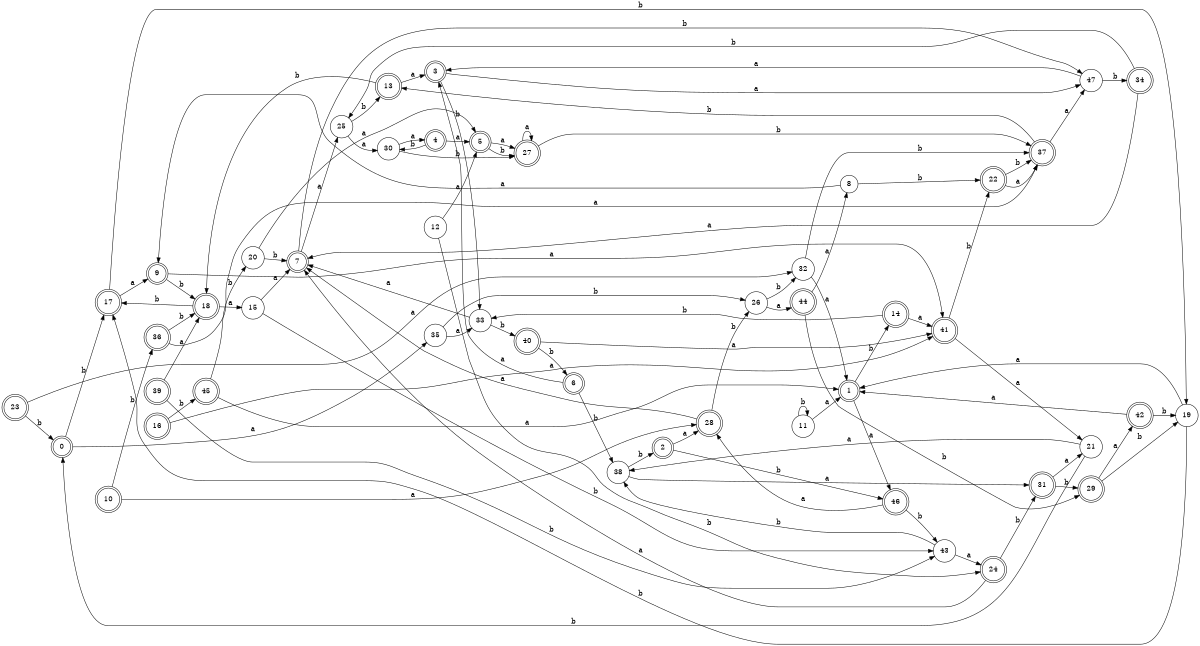 digraph n39_10 {
__start0 [label="" shape="none"];

rankdir=LR;
size="8,5";

s0 [style="rounded,filled", color="black", fillcolor="white" shape="doublecircle", label="0"];
s1 [style="rounded,filled", color="black", fillcolor="white" shape="doublecircle", label="1"];
s2 [style="rounded,filled", color="black", fillcolor="white" shape="doublecircle", label="2"];
s3 [style="rounded,filled", color="black", fillcolor="white" shape="doublecircle", label="3"];
s4 [style="rounded,filled", color="black", fillcolor="white" shape="doublecircle", label="4"];
s5 [style="rounded,filled", color="black", fillcolor="white" shape="doublecircle", label="5"];
s6 [style="rounded,filled", color="black", fillcolor="white" shape="doublecircle", label="6"];
s7 [style="rounded,filled", color="black", fillcolor="white" shape="doublecircle", label="7"];
s8 [style="filled", color="black", fillcolor="white" shape="circle", label="8"];
s9 [style="rounded,filled", color="black", fillcolor="white" shape="doublecircle", label="9"];
s10 [style="rounded,filled", color="black", fillcolor="white" shape="doublecircle", label="10"];
s11 [style="filled", color="black", fillcolor="white" shape="circle", label="11"];
s12 [style="filled", color="black", fillcolor="white" shape="circle", label="12"];
s13 [style="rounded,filled", color="black", fillcolor="white" shape="doublecircle", label="13"];
s14 [style="rounded,filled", color="black", fillcolor="white" shape="doublecircle", label="14"];
s15 [style="filled", color="black", fillcolor="white" shape="circle", label="15"];
s16 [style="rounded,filled", color="black", fillcolor="white" shape="doublecircle", label="16"];
s17 [style="rounded,filled", color="black", fillcolor="white" shape="doublecircle", label="17"];
s18 [style="rounded,filled", color="black", fillcolor="white" shape="doublecircle", label="18"];
s19 [style="filled", color="black", fillcolor="white" shape="circle", label="19"];
s20 [style="filled", color="black", fillcolor="white" shape="circle", label="20"];
s21 [style="filled", color="black", fillcolor="white" shape="circle", label="21"];
s22 [style="rounded,filled", color="black", fillcolor="white" shape="doublecircle", label="22"];
s23 [style="rounded,filled", color="black", fillcolor="white" shape="doublecircle", label="23"];
s24 [style="rounded,filled", color="black", fillcolor="white" shape="doublecircle", label="24"];
s25 [style="filled", color="black", fillcolor="white" shape="circle", label="25"];
s26 [style="filled", color="black", fillcolor="white" shape="circle", label="26"];
s27 [style="rounded,filled", color="black", fillcolor="white" shape="doublecircle", label="27"];
s28 [style="rounded,filled", color="black", fillcolor="white" shape="doublecircle", label="28"];
s29 [style="rounded,filled", color="black", fillcolor="white" shape="doublecircle", label="29"];
s30 [style="filled", color="black", fillcolor="white" shape="circle", label="30"];
s31 [style="rounded,filled", color="black", fillcolor="white" shape="doublecircle", label="31"];
s32 [style="filled", color="black", fillcolor="white" shape="circle", label="32"];
s33 [style="filled", color="black", fillcolor="white" shape="circle", label="33"];
s34 [style="rounded,filled", color="black", fillcolor="white" shape="doublecircle", label="34"];
s35 [style="filled", color="black", fillcolor="white" shape="circle", label="35"];
s36 [style="rounded,filled", color="black", fillcolor="white" shape="doublecircle", label="36"];
s37 [style="rounded,filled", color="black", fillcolor="white" shape="doublecircle", label="37"];
s38 [style="filled", color="black", fillcolor="white" shape="circle", label="38"];
s39 [style="rounded,filled", color="black", fillcolor="white" shape="doublecircle", label="39"];
s40 [style="rounded,filled", color="black", fillcolor="white" shape="doublecircle", label="40"];
s41 [style="rounded,filled", color="black", fillcolor="white" shape="doublecircle", label="41"];
s42 [style="rounded,filled", color="black", fillcolor="white" shape="doublecircle", label="42"];
s43 [style="filled", color="black", fillcolor="white" shape="circle", label="43"];
s44 [style="rounded,filled", color="black", fillcolor="white" shape="doublecircle", label="44"];
s45 [style="rounded,filled", color="black", fillcolor="white" shape="doublecircle", label="45"];
s46 [style="rounded,filled", color="black", fillcolor="white" shape="doublecircle", label="46"];
s47 [style="filled", color="black", fillcolor="white" shape="circle", label="47"];
s0 -> s35 [label="a"];
s0 -> s17 [label="b"];
s1 -> s46 [label="a"];
s1 -> s14 [label="b"];
s2 -> s28 [label="a"];
s2 -> s46 [label="b"];
s3 -> s47 [label="a"];
s3 -> s33 [label="b"];
s4 -> s5 [label="a"];
s4 -> s30 [label="b"];
s5 -> s27 [label="a"];
s5 -> s27 [label="b"];
s6 -> s3 [label="a"];
s6 -> s38 [label="b"];
s7 -> s25 [label="a"];
s7 -> s47 [label="b"];
s8 -> s9 [label="a"];
s8 -> s22 [label="b"];
s9 -> s41 [label="a"];
s9 -> s18 [label="b"];
s10 -> s28 [label="a"];
s10 -> s36 [label="b"];
s11 -> s1 [label="a"];
s11 -> s11 [label="b"];
s12 -> s5 [label="a"];
s12 -> s24 [label="b"];
s13 -> s3 [label="a"];
s13 -> s18 [label="b"];
s14 -> s41 [label="a"];
s14 -> s33 [label="b"];
s15 -> s7 [label="a"];
s15 -> s43 [label="b"];
s16 -> s41 [label="a"];
s16 -> s45 [label="b"];
s17 -> s9 [label="a"];
s17 -> s19 [label="b"];
s18 -> s15 [label="a"];
s18 -> s17 [label="b"];
s19 -> s1 [label="a"];
s19 -> s17 [label="b"];
s20 -> s5 [label="a"];
s20 -> s7 [label="b"];
s21 -> s38 [label="a"];
s21 -> s0 [label="b"];
s22 -> s37 [label="a"];
s22 -> s37 [label="b"];
s23 -> s32 [label="a"];
s23 -> s0 [label="b"];
s24 -> s7 [label="a"];
s24 -> s31 [label="b"];
s25 -> s30 [label="a"];
s25 -> s13 [label="b"];
s26 -> s44 [label="a"];
s26 -> s32 [label="b"];
s27 -> s27 [label="a"];
s27 -> s37 [label="b"];
s28 -> s7 [label="a"];
s28 -> s26 [label="b"];
s29 -> s42 [label="a"];
s29 -> s19 [label="b"];
s30 -> s4 [label="a"];
s30 -> s27 [label="b"];
s31 -> s21 [label="a"];
s31 -> s29 [label="b"];
s32 -> s1 [label="a"];
s32 -> s37 [label="b"];
s33 -> s7 [label="a"];
s33 -> s40 [label="b"];
s34 -> s7 [label="a"];
s34 -> s25 [label="b"];
s35 -> s33 [label="a"];
s35 -> s26 [label="b"];
s36 -> s37 [label="a"];
s36 -> s18 [label="b"];
s37 -> s47 [label="a"];
s37 -> s13 [label="b"];
s38 -> s31 [label="a"];
s38 -> s2 [label="b"];
s39 -> s18 [label="a"];
s39 -> s43 [label="b"];
s40 -> s41 [label="a"];
s40 -> s6 [label="b"];
s41 -> s21 [label="a"];
s41 -> s22 [label="b"];
s42 -> s1 [label="a"];
s42 -> s19 [label="b"];
s43 -> s24 [label="a"];
s43 -> s38 [label="b"];
s44 -> s8 [label="a"];
s44 -> s29 [label="b"];
s45 -> s1 [label="a"];
s45 -> s20 [label="b"];
s46 -> s28 [label="a"];
s46 -> s43 [label="b"];
s47 -> s3 [label="a"];
s47 -> s34 [label="b"];

}
